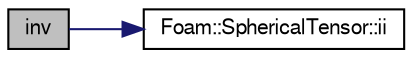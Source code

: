 digraph "inv"
{
  bgcolor="transparent";
  edge [fontname="FreeSans",fontsize="10",labelfontname="FreeSans",labelfontsize="10"];
  node [fontname="FreeSans",fontsize="10",shape=record];
  rankdir="LR";
  Node125038 [label="inv",height=0.2,width=0.4,color="black", fillcolor="grey75", style="filled", fontcolor="black"];
  Node125038 -> Node125039 [color="midnightblue",fontsize="10",style="solid",fontname="FreeSans"];
  Node125039 [label="Foam::SphericalTensor::ii",height=0.2,width=0.4,color="black",URL="$a28186.html#a8a6ef975bcb1f17d9cd0457417bcac47"];
}
